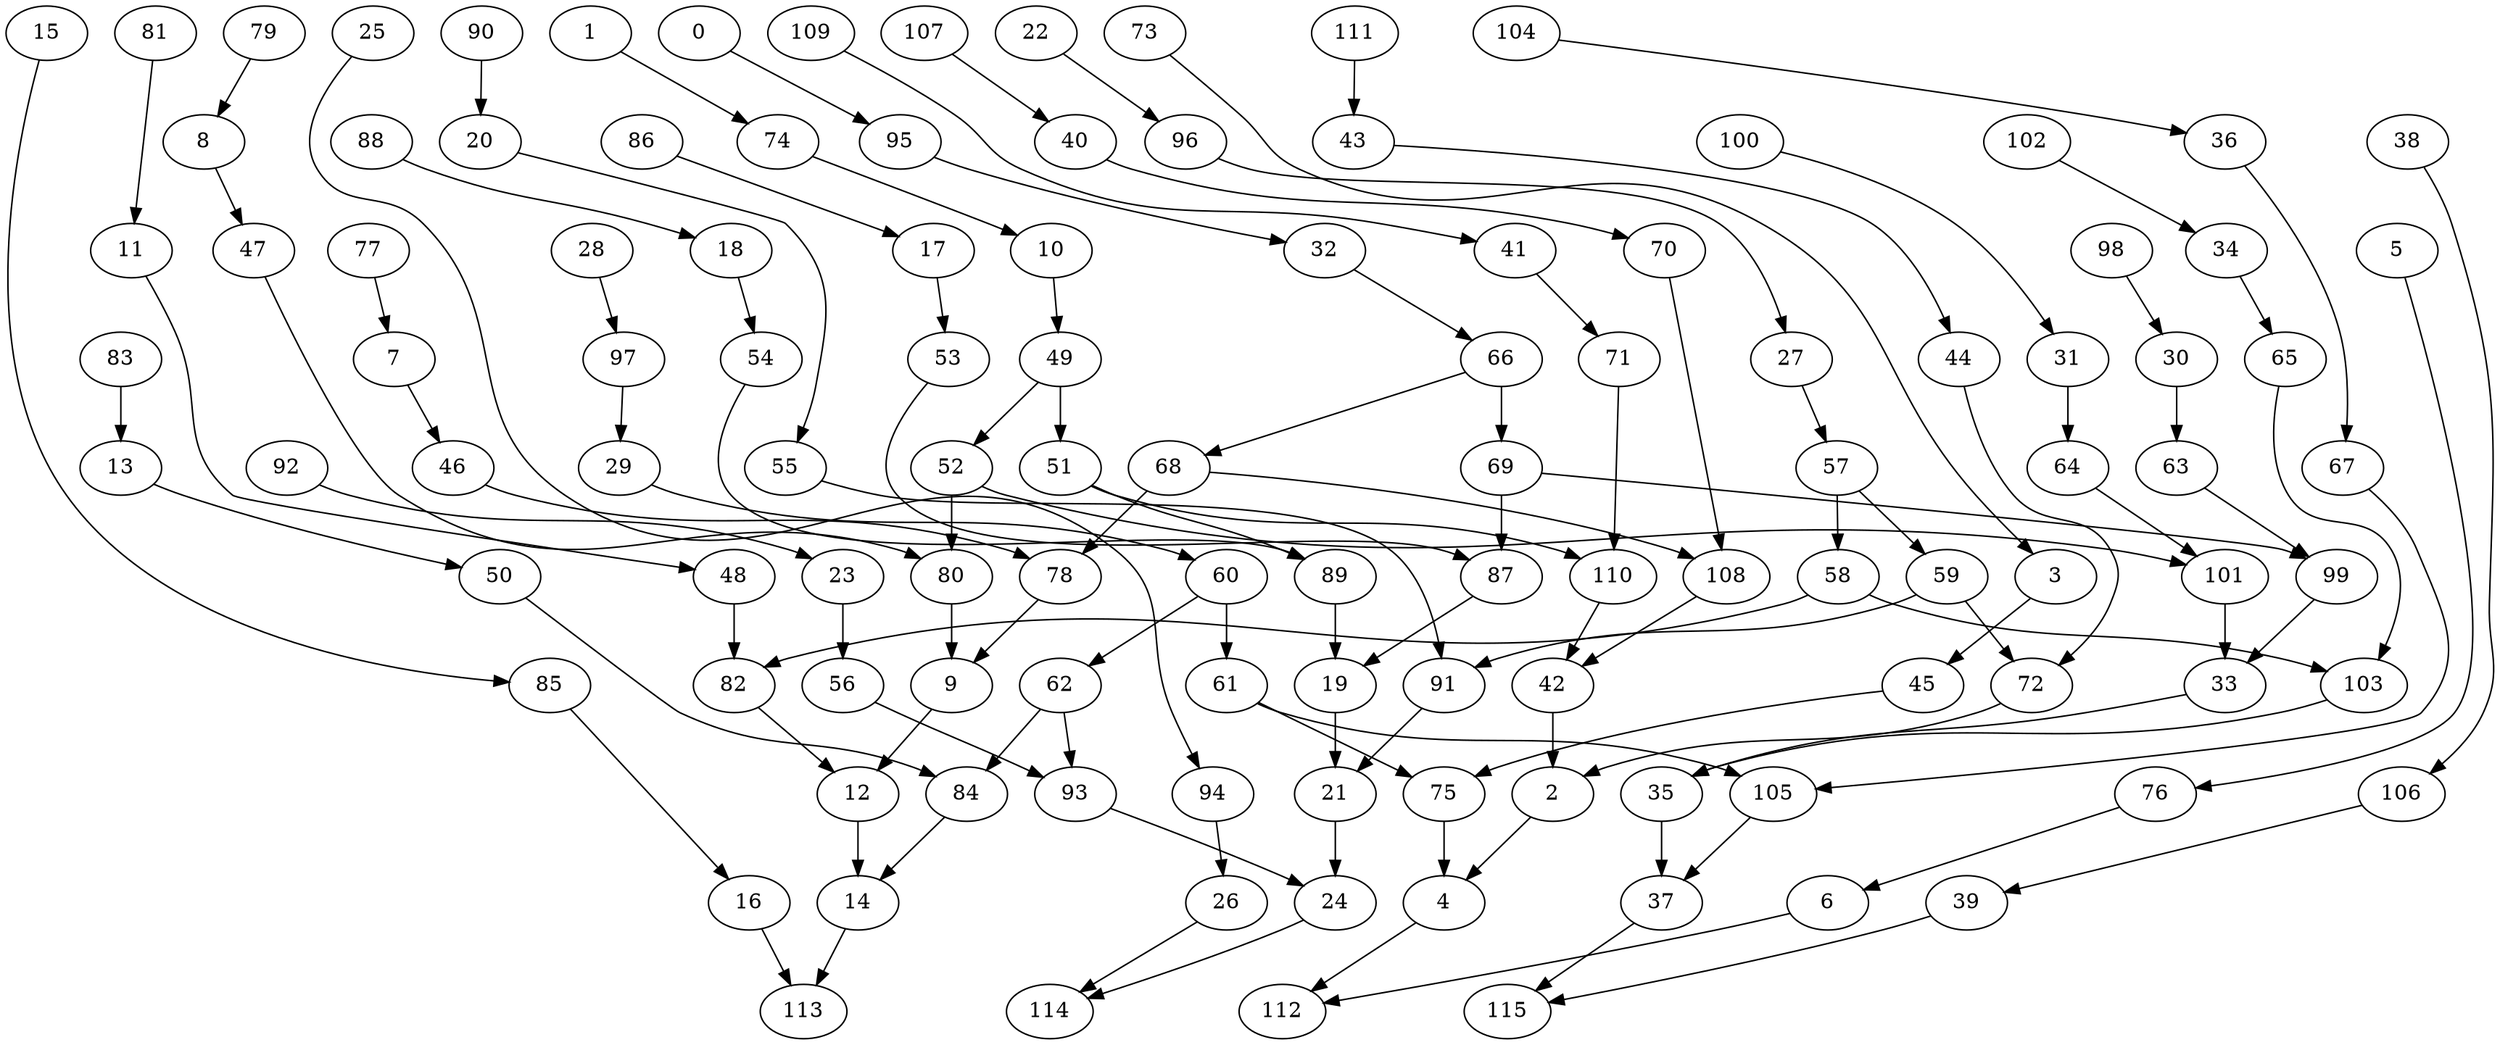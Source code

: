 digraph g {
0;
1;
2;
3;
4;
5;
6;
7;
8;
9;
10;
11;
12;
13;
14;
15;
16;
17;
18;
19;
20;
21;
22;
23;
24;
25;
26;
27;
28;
29;
30;
31;
32;
33;
34;
35;
36;
37;
38;
39;
40;
41;
42;
43;
44;
45;
46;
47;
48;
49;
50;
51;
52;
53;
54;
55;
56;
57;
58;
59;
60;
61;
62;
63;
64;
65;
66;
67;
68;
69;
70;
71;
72;
73;
74;
75;
76;
77;
78;
79;
80;
81;
82;
83;
84;
85;
86;
87;
88;
89;
90;
91;
92;
93;
94;
95;
96;
97;
98;
99;
100;
101;
102;
103;
104;
105;
106;
107;
108;
109;
110;
111;
112;
113;
114;
115;
0 -> 95 [weight=0];
1 -> 74 [weight=0];
2 -> 4 [weight=0];
3 -> 45 [weight=3];
4 -> 112 [weight=0];
5 -> 76 [weight=0];
6 -> 112 [weight=0];
7 -> 46 [weight=0];
8 -> 47 [weight=0];
9 -> 12 [weight=2];
10 -> 49 [weight=0];
11 -> 48 [weight=0];
12 -> 14 [weight=1];
13 -> 50 [weight=0];
14 -> 113 [weight=0];
15 -> 85 [weight=0];
16 -> 113 [weight=0];
17 -> 53 [weight=0];
18 -> 54 [weight=0];
19 -> 21 [weight=3];
20 -> 55 [weight=0];
21 -> 24 [weight=1];
22 -> 96 [weight=0];
23 -> 56 [weight=0];
24 -> 114 [weight=0];
25 -> 94 [weight=0];
26 -> 114 [weight=0];
27 -> 57 [weight=0];
28 -> 97 [weight=0];
29 -> 60 [weight=0];
30 -> 63 [weight=0];
31 -> 64 [weight=1];
32 -> 66 [weight=0];
33 -> 35 [weight=0];
34 -> 65 [weight=0];
35 -> 37 [weight=2];
36 -> 67 [weight=0];
37 -> 115 [weight=0];
38 -> 106 [weight=0];
39 -> 115 [weight=0];
40 -> 70 [weight=0];
41 -> 71 [weight=0];
42 -> 2 [weight=1];
43 -> 44 [weight=0];
44 -> 72 [weight=0];
45 -> 75 [weight=0];
46 -> 78 [weight=0];
47 -> 80 [weight=0];
48 -> 82 [weight=1];
49 -> 51 [weight=1];
49 -> 52 [weight=0];
50 -> 84 [weight=0];
51 -> 110 [weight=1];
51 -> 89 [weight=0];
52 -> 101 [weight=1];
52 -> 80 [weight=2];
53 -> 87 [weight=0];
54 -> 89 [weight=0];
55 -> 91 [weight=0];
56 -> 93 [weight=0];
57 -> 59 [weight=0];
57 -> 58 [weight=0];
58 -> 103 [weight=0];
58 -> 82 [weight=5];
59 -> 72 [weight=1];
59 -> 91 [weight=0];
60 -> 61 [weight=2];
60 -> 62 [weight=1];
61 -> 105 [weight=6];
61 -> 75 [weight=0];
62 -> 84 [weight=0];
62 -> 93 [weight=1];
63 -> 99 [weight=0];
64 -> 101 [weight=0];
65 -> 103 [weight=0];
66 -> 68 [weight=0];
66 -> 69 [weight=1];
67 -> 105 [weight=0];
68 -> 108 [weight=0];
68 -> 78 [weight=2];
69 -> 99 [weight=1];
69 -> 87 [weight=1];
70 -> 108 [weight=0];
71 -> 110 [weight=0];
72 -> 2 [weight=2];
73 -> 3 [weight=0];
74 -> 10 [weight=0];
75 -> 4 [weight=1];
76 -> 6 [weight=0];
77 -> 7 [weight=0];
78 -> 9 [weight=0];
79 -> 8 [weight=0];
80 -> 9 [weight=0];
81 -> 11 [weight=0];
82 -> 12 [weight=1];
83 -> 13 [weight=0];
84 -> 14 [weight=0];
85 -> 16 [weight=0];
86 -> 17 [weight=0];
87 -> 19 [weight=0];
88 -> 18 [weight=0];
89 -> 19 [weight=5];
90 -> 20 [weight=0];
91 -> 21 [weight=1];
92 -> 23 [weight=0];
93 -> 24 [weight=0];
94 -> 26 [weight=0];
95 -> 32 [weight=0];
96 -> 27 [weight=0];
97 -> 29 [weight=0];
98 -> 30 [weight=0];
99 -> 33 [weight=0];
100 -> 31 [weight=0];
101 -> 33 [weight=3];
102 -> 34 [weight=0];
103 -> 35 [weight=0];
104 -> 36 [weight=0];
105 -> 37 [weight=0];
106 -> 39 [weight=0];
107 -> 40 [weight=0];
108 -> 42 [weight=0];
109 -> 41 [weight=0];
110 -> 42 [weight=0];
111 -> 43 [weight=0];
}
